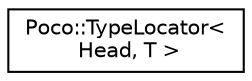 digraph "Graphical Class Hierarchy"
{
 // LATEX_PDF_SIZE
  edge [fontname="Helvetica",fontsize="10",labelfontname="Helvetica",labelfontsize="10"];
  node [fontname="Helvetica",fontsize="10",shape=record];
  rankdir="LR";
  Node0 [label="Poco::TypeLocator\<\l Head, T \>",height=0.2,width=0.4,color="black", fillcolor="white", style="filled",URL="$structPoco_1_1TypeLocator.html",tooltip=" "];
}
